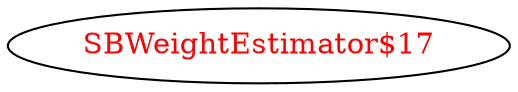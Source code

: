 digraph dependencyGraph {
 concentrate=true;
 ranksep="2.0";
 rankdir="LR"; 
 splines="ortho";
"SBWeightEstimator$17" [fontcolor="red"];
}